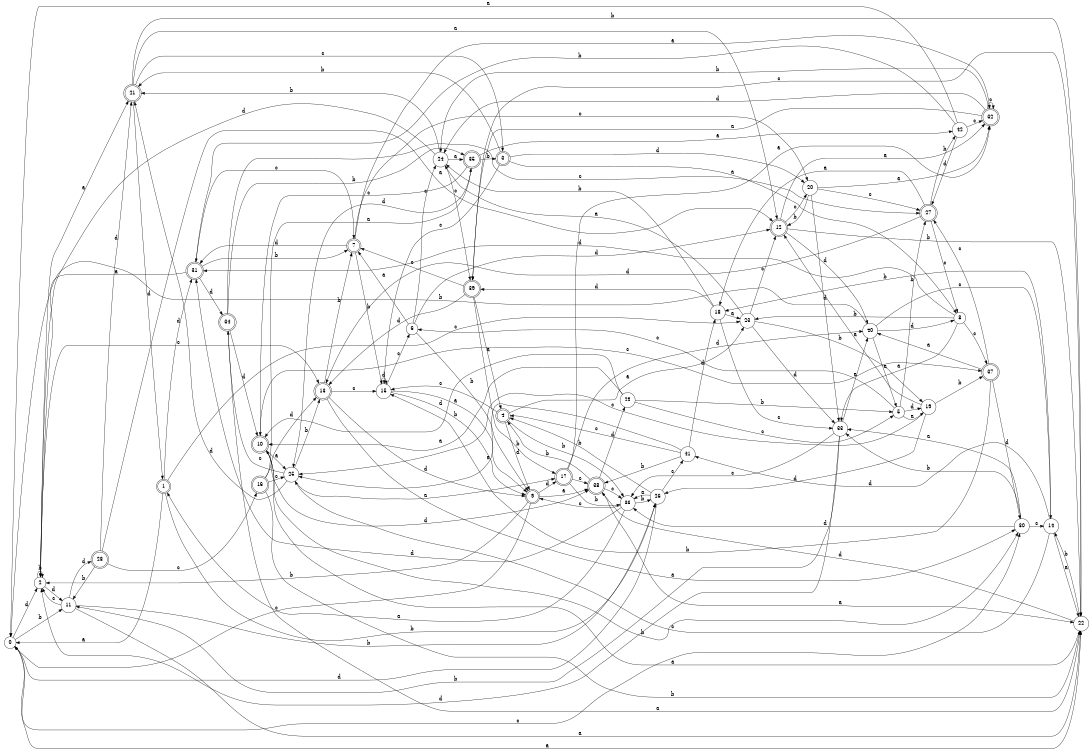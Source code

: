 digraph n35_6 {
__start0 [label="" shape="none"];

rankdir=LR;
size="8,5";

s0 [style="filled", color="black", fillcolor="white" shape="circle", label="0"];
s1 [style="rounded,filled", color="black", fillcolor="white" shape="doublecircle", label="1"];
s2 [style="filled", color="black", fillcolor="white" shape="circle", label="2"];
s3 [style="rounded,filled", color="black", fillcolor="white" shape="doublecircle", label="3"];
s4 [style="rounded,filled", color="black", fillcolor="white" shape="doublecircle", label="4"];
s5 [style="filled", color="black", fillcolor="white" shape="circle", label="5"];
s6 [style="filled", color="black", fillcolor="white" shape="circle", label="6"];
s7 [style="rounded,filled", color="black", fillcolor="white" shape="doublecircle", label="7"];
s8 [style="filled", color="black", fillcolor="white" shape="circle", label="8"];
s9 [style="rounded,filled", color="black", fillcolor="white" shape="doublecircle", label="9"];
s10 [style="rounded,filled", color="black", fillcolor="white" shape="doublecircle", label="10"];
s11 [style="filled", color="black", fillcolor="white" shape="circle", label="11"];
s12 [style="rounded,filled", color="black", fillcolor="white" shape="doublecircle", label="12"];
s13 [style="rounded,filled", color="black", fillcolor="white" shape="doublecircle", label="13"];
s14 [style="filled", color="black", fillcolor="white" shape="circle", label="14"];
s15 [style="filled", color="black", fillcolor="white" shape="circle", label="15"];
s16 [style="rounded,filled", color="black", fillcolor="white" shape="doublecircle", label="16"];
s17 [style="rounded,filled", color="black", fillcolor="white" shape="doublecircle", label="17"];
s18 [style="filled", color="black", fillcolor="white" shape="circle", label="18"];
s19 [style="filled", color="black", fillcolor="white" shape="circle", label="19"];
s20 [style="filled", color="black", fillcolor="white" shape="circle", label="20"];
s21 [style="rounded,filled", color="black", fillcolor="white" shape="doublecircle", label="21"];
s22 [style="filled", color="black", fillcolor="white" shape="circle", label="22"];
s23 [style="filled", color="black", fillcolor="white" shape="circle", label="23"];
s24 [style="filled", color="black", fillcolor="white" shape="circle", label="24"];
s25 [style="filled", color="black", fillcolor="white" shape="circle", label="25"];
s26 [style="filled", color="black", fillcolor="white" shape="circle", label="26"];
s27 [style="rounded,filled", color="black", fillcolor="white" shape="doublecircle", label="27"];
s28 [style="rounded,filled", color="black", fillcolor="white" shape="doublecircle", label="28"];
s29 [style="filled", color="black", fillcolor="white" shape="circle", label="29"];
s30 [style="filled", color="black", fillcolor="white" shape="circle", label="30"];
s31 [style="rounded,filled", color="black", fillcolor="white" shape="doublecircle", label="31"];
s32 [style="rounded,filled", color="black", fillcolor="white" shape="doublecircle", label="32"];
s33 [style="filled", color="black", fillcolor="white" shape="circle", label="33"];
s34 [style="rounded,filled", color="black", fillcolor="white" shape="doublecircle", label="34"];
s35 [style="rounded,filled", color="black", fillcolor="white" shape="doublecircle", label="35"];
s36 [style="filled", color="black", fillcolor="white" shape="circle", label="36"];
s37 [style="rounded,filled", color="black", fillcolor="white" shape="doublecircle", label="37"];
s38 [style="rounded,filled", color="black", fillcolor="white" shape="doublecircle", label="38"];
s39 [style="rounded,filled", color="black", fillcolor="white" shape="doublecircle", label="39"];
s40 [style="filled", color="black", fillcolor="white" shape="circle", label="40"];
s41 [style="filled", color="black", fillcolor="white" shape="circle", label="41"];
s42 [style="filled", color="black", fillcolor="white" shape="circle", label="42"];
s0 -> s22 [label="a"];
s0 -> s11 [label="b"];
s0 -> s30 [label="c"];
s0 -> s2 [label="d"];
s1 -> s0 [label="a"];
s1 -> s26 [label="b"];
s1 -> s23 [label="c"];
s1 -> s31 [label="d"];
s2 -> s21 [label="a"];
s2 -> s2 [label="b"];
s2 -> s13 [label="c"];
s2 -> s11 [label="d"];
s3 -> s8 [label="a"];
s3 -> s21 [label="b"];
s3 -> s15 [label="c"];
s3 -> s20 [label="d"];
s4 -> s23 [label="a"];
s4 -> s36 [label="b"];
s4 -> s15 [label="c"];
s4 -> s9 [label="d"];
s5 -> s19 [label="a"];
s5 -> s27 [label="b"];
s5 -> s6 [label="c"];
s5 -> s19 [label="d"];
s6 -> s7 [label="a"];
s6 -> s9 [label="b"];
s6 -> s24 [label="c"];
s6 -> s12 [label="d"];
s7 -> s32 [label="a"];
s7 -> s15 [label="b"];
s7 -> s20 [label="c"];
s7 -> s31 [label="d"];
s8 -> s33 [label="a"];
s8 -> s23 [label="b"];
s8 -> s37 [label="c"];
s8 -> s31 [label="d"];
s9 -> s38 [label="a"];
s9 -> s2 [label="b"];
s9 -> s0 [label="c"];
s9 -> s17 [label="d"];
s10 -> s25 [label="a"];
s10 -> s30 [label="b"];
s10 -> s37 [label="c"];
s10 -> s38 [label="d"];
s11 -> s22 [label="a"];
s11 -> s26 [label="b"];
s11 -> s2 [label="c"];
s11 -> s28 [label="d"];
s12 -> s32 [label="a"];
s12 -> s22 [label="b"];
s12 -> s20 [label="c"];
s12 -> s40 [label="d"];
s13 -> s30 [label="a"];
s13 -> s7 [label="b"];
s13 -> s15 [label="c"];
s13 -> s9 [label="d"];
s14 -> s22 [label="a"];
s14 -> s18 [label="b"];
s14 -> s25 [label="c"];
s14 -> s41 [label="d"];
s15 -> s9 [label="a"];
s15 -> s9 [label="b"];
s15 -> s6 [label="c"];
s15 -> s15 [label="d"];
s16 -> s35 [label="a"];
s16 -> s22 [label="b"];
s16 -> s25 [label="c"];
s16 -> s13 [label="d"];
s17 -> s32 [label="a"];
s17 -> s36 [label="b"];
s17 -> s38 [label="c"];
s17 -> s40 [label="d"];
s18 -> s23 [label="a"];
s18 -> s24 [label="b"];
s18 -> s33 [label="c"];
s18 -> s39 [label="d"];
s19 -> s12 [label="a"];
s19 -> s37 [label="b"];
s19 -> s25 [label="c"];
s19 -> s26 [label="d"];
s20 -> s32 [label="a"];
s20 -> s12 [label="b"];
s20 -> s27 [label="c"];
s20 -> s33 [label="d"];
s21 -> s12 [label="a"];
s21 -> s22 [label="b"];
s21 -> s3 [label="c"];
s21 -> s1 [label="d"];
s22 -> s10 [label="a"];
s22 -> s14 [label="b"];
s22 -> s39 [label="c"];
s22 -> s38 [label="d"];
s23 -> s24 [label="a"];
s23 -> s19 [label="b"];
s23 -> s12 [label="c"];
s23 -> s33 [label="d"];
s24 -> s35 [label="a"];
s24 -> s21 [label="b"];
s24 -> s39 [label="c"];
s24 -> s2 [label="d"];
s25 -> s17 [label="a"];
s25 -> s13 [label="b"];
s25 -> s34 [label="c"];
s25 -> s21 [label="d"];
s26 -> s36 [label="a"];
s26 -> s4 [label="b"];
s26 -> s41 [label="c"];
s26 -> s0 [label="d"];
s27 -> s18 [label="a"];
s27 -> s42 [label="b"];
s27 -> s8 [label="c"];
s27 -> s13 [label="d"];
s28 -> s12 [label="a"];
s28 -> s11 [label="b"];
s28 -> s16 [label="c"];
s28 -> s21 [label="d"];
s29 -> s10 [label="a"];
s29 -> s5 [label="b"];
s29 -> s5 [label="c"];
s29 -> s10 [label="d"];
s30 -> s33 [label="a"];
s30 -> s33 [label="b"];
s30 -> s14 [label="c"];
s30 -> s36 [label="d"];
s31 -> s2 [label="a"];
s31 -> s7 [label="b"];
s31 -> s7 [label="c"];
s31 -> s34 [label="d"];
s32 -> s39 [label="a"];
s32 -> s24 [label="b"];
s32 -> s32 [label="c"];
s32 -> s24 [label="d"];
s33 -> s40 [label="a"];
s33 -> s11 [label="b"];
s33 -> s36 [label="c"];
s33 -> s2 [label="d"];
s34 -> s22 [label="a"];
s34 -> s35 [label="b"];
s34 -> s27 [label="c"];
s34 -> s10 [label="d"];
s35 -> s42 [label="a"];
s35 -> s3 [label="b"];
s35 -> s10 [label="c"];
s35 -> s25 [label="d"];
s36 -> s1 [label="a"];
s36 -> s26 [label="b"];
s36 -> s9 [label="c"];
s36 -> s31 [label="d"];
s37 -> s40 [label="a"];
s37 -> s15 [label="b"];
s37 -> s27 [label="c"];
s37 -> s30 [label="d"];
s38 -> s22 [label="a"];
s38 -> s4 [label="b"];
s38 -> s36 [label="c"];
s38 -> s29 [label="d"];
s39 -> s4 [label="a"];
s39 -> s17 [label="b"];
s39 -> s7 [label="c"];
s39 -> s13 [label="d"];
s40 -> s5 [label="a"];
s40 -> s0 [label="b"];
s40 -> s14 [label="c"];
s40 -> s8 [label="d"];
s41 -> s25 [label="a"];
s41 -> s38 [label="b"];
s41 -> s4 [label="c"];
s41 -> s18 [label="d"];
s42 -> s0 [label="a"];
s42 -> s31 [label="b"];
s42 -> s32 [label="c"];
s42 -> s27 [label="d"];

}